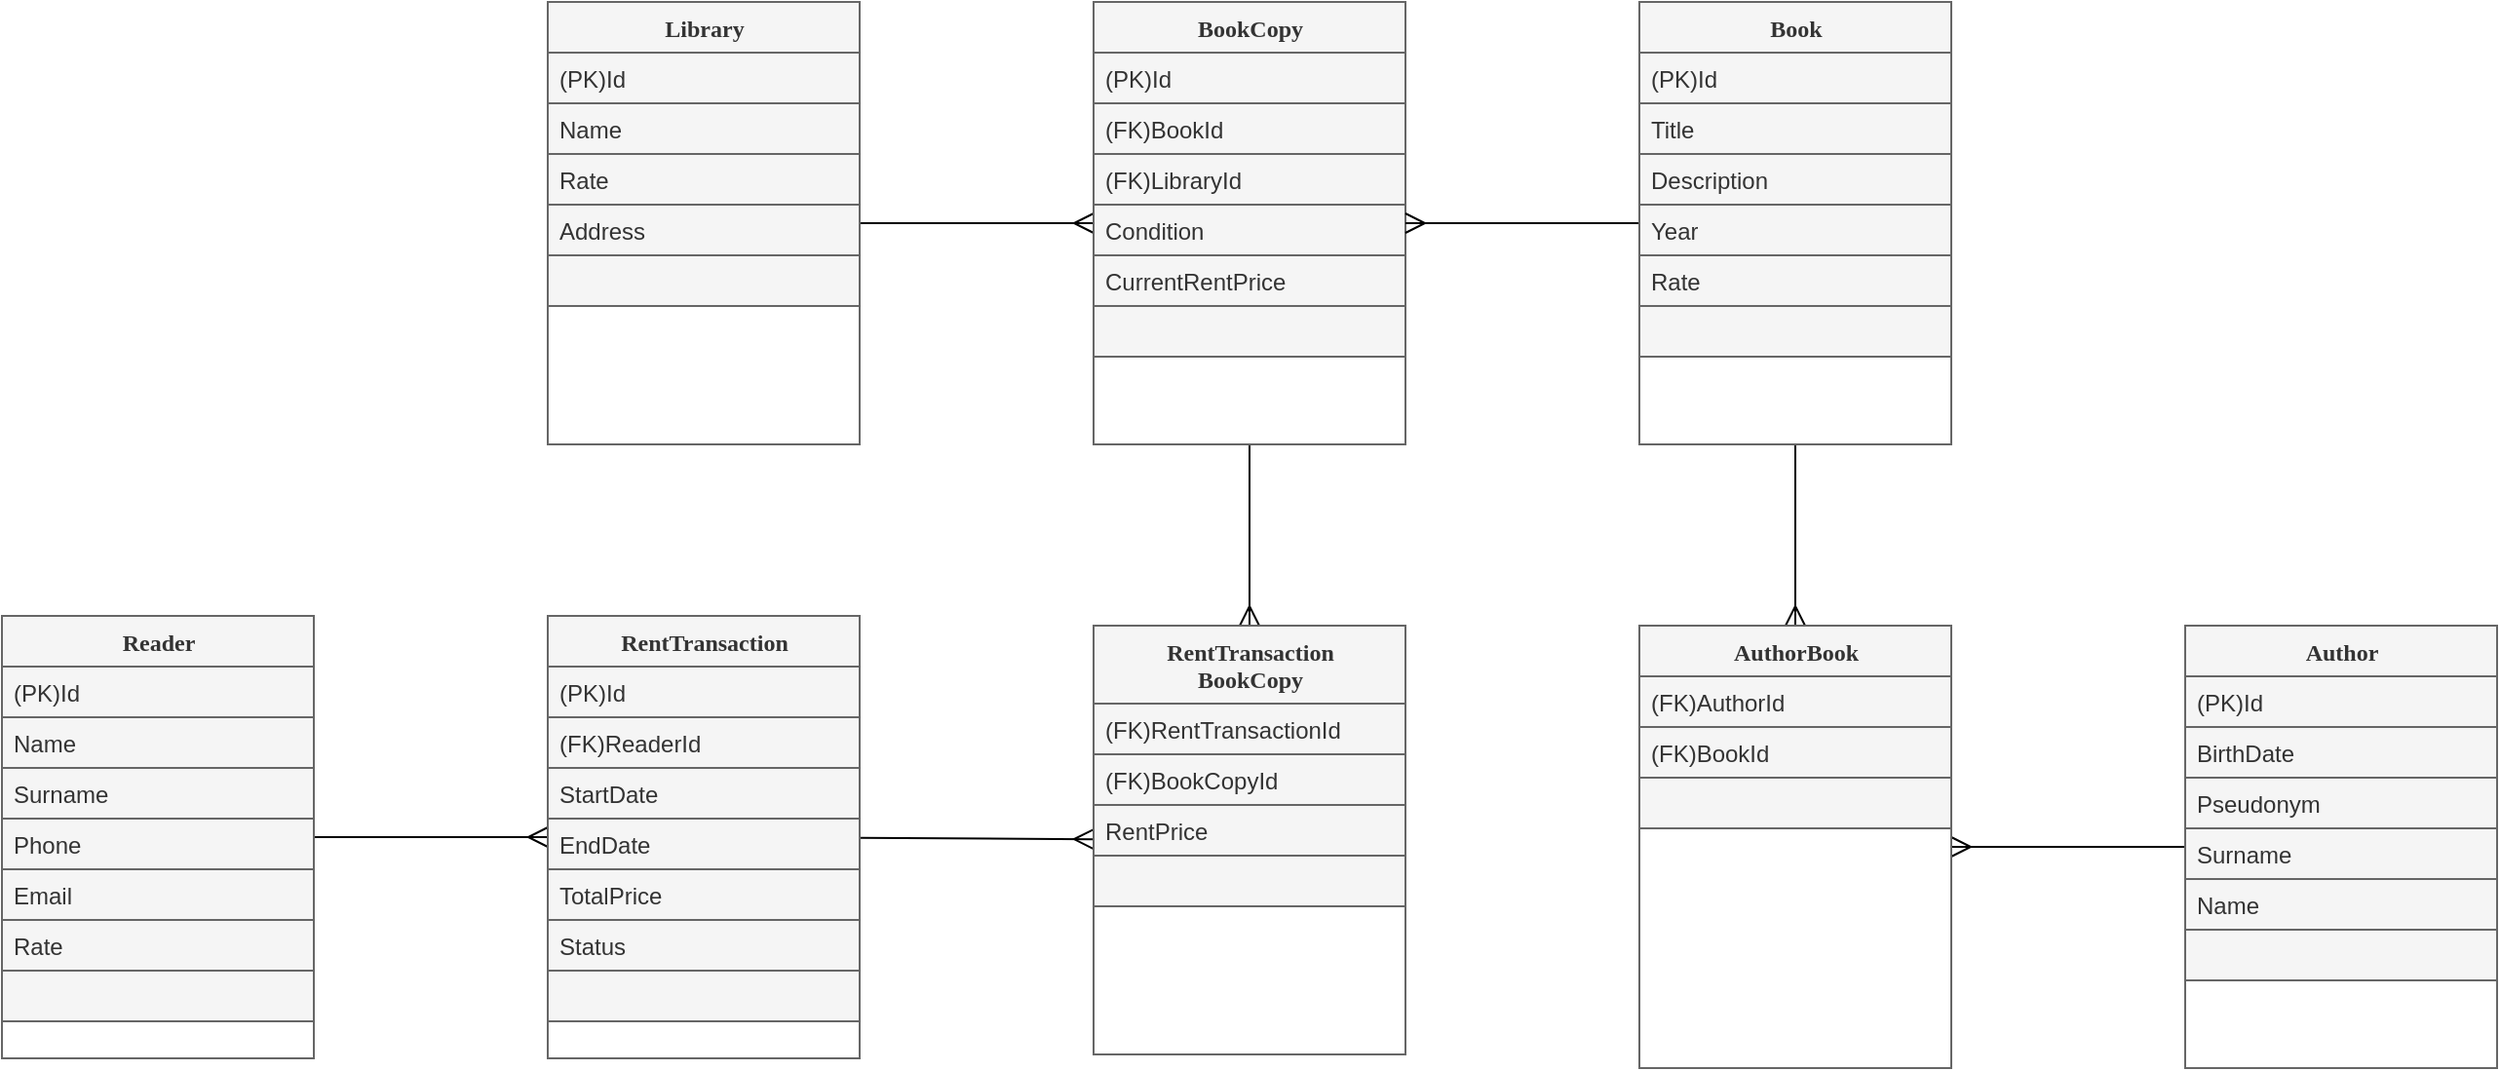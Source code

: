 <mxfile version="20.8.16" type="device"><diagram name="Page-1" id="9f46799a-70d6-7492-0946-bef42562c5a5"><mxGraphModel dx="3298" dy="126" grid="1" gridSize="10" guides="1" tooltips="1" connect="1" arrows="1" fold="1" page="1" pageScale="1" pageWidth="1100" pageHeight="850" background="none" math="0" shadow="0"><root><mxCell id="0"/><mxCell id="1" parent="0"/><mxCell id="-PpdO5hGQt2QwIZZ2mfo-66" style="edgeStyle=none;curved=1;rounded=0;orthogonalLoop=1;jettySize=auto;html=1;fontSize=12;startSize=8;endSize=8;endArrow=ERmany;endFill=0;" edge="1" parent="1" source="-PpdO5hGQt2QwIZZ2mfo-1" target="-PpdO5hGQt2QwIZZ2mfo-11"><mxGeometry relative="1" as="geometry"/></mxCell><mxCell id="-PpdO5hGQt2QwIZZ2mfo-1" value="Library" style="swimlane;html=1;fontStyle=1;align=center;verticalAlign=top;childLayout=stackLayout;horizontal=1;startSize=26;horizontalStack=0;resizeParent=1;resizeLast=0;collapsible=1;marginBottom=0;swimlaneFillColor=#ffffff;rounded=0;shadow=0;comic=0;labelBackgroundColor=none;strokeWidth=1;fontFamily=Verdana;fontSize=12;fillColor=#f5f5f5;fontColor=#333333;strokeColor=#666666;" vertex="1" parent="1"><mxGeometry x="80" y="960" width="160" height="227" as="geometry"/></mxCell><mxCell id="-PpdO5hGQt2QwIZZ2mfo-2" value="(PK)Id" style="text;html=1;align=left;verticalAlign=top;spacingLeft=4;spacingRight=4;whiteSpace=wrap;overflow=hidden;rotatable=0;points=[[0,0.5],[1,0.5]];portConstraint=eastwest;fillColor=#f5f5f5;fontColor=#333333;strokeColor=#666666;" vertex="1" parent="-PpdO5hGQt2QwIZZ2mfo-1"><mxGeometry y="26" width="160" height="26" as="geometry"/></mxCell><mxCell id="-PpdO5hGQt2QwIZZ2mfo-3" value="Name" style="text;html=1;align=left;verticalAlign=top;spacingLeft=4;spacingRight=4;whiteSpace=wrap;overflow=hidden;rotatable=0;points=[[0,0.5],[1,0.5]];portConstraint=eastwest;fillColor=#f5f5f5;fontColor=#333333;strokeColor=#666666;" vertex="1" parent="-PpdO5hGQt2QwIZZ2mfo-1"><mxGeometry y="52" width="160" height="26" as="geometry"/></mxCell><mxCell id="-PpdO5hGQt2QwIZZ2mfo-4" value="Rate&amp;nbsp;" style="text;html=1;align=left;verticalAlign=top;spacingLeft=4;spacingRight=4;whiteSpace=wrap;overflow=hidden;rotatable=0;points=[[0,0.5],[1,0.5]];portConstraint=eastwest;fillColor=#f5f5f5;fontColor=#333333;strokeColor=#666666;" vertex="1" parent="-PpdO5hGQt2QwIZZ2mfo-1"><mxGeometry y="78" width="160" height="26" as="geometry"/></mxCell><mxCell id="-PpdO5hGQt2QwIZZ2mfo-5" value="Address" style="text;html=1;align=left;verticalAlign=top;spacingLeft=4;spacingRight=4;whiteSpace=wrap;overflow=hidden;rotatable=0;points=[[0,0.5],[1,0.5]];portConstraint=eastwest;fillColor=#f5f5f5;fontColor=#333333;strokeColor=#666666;" vertex="1" parent="-PpdO5hGQt2QwIZZ2mfo-1"><mxGeometry y="104" width="160" height="26" as="geometry"/></mxCell><mxCell id="-PpdO5hGQt2QwIZZ2mfo-95" value="" style="text;html=1;align=left;verticalAlign=top;spacingLeft=4;spacingRight=4;whiteSpace=wrap;overflow=hidden;rotatable=0;points=[[0,0.5],[1,0.5]];portConstraint=eastwest;fillColor=#f5f5f5;fontColor=#333333;strokeColor=#666666;" vertex="1" parent="-PpdO5hGQt2QwIZZ2mfo-1"><mxGeometry y="130" width="160" height="26" as="geometry"/></mxCell><mxCell id="-PpdO5hGQt2QwIZZ2mfo-94" style="edgeStyle=none;curved=1;rounded=0;orthogonalLoop=1;jettySize=auto;html=1;fontSize=12;endArrow=ERmany;endFill=0;startSize=8;endSize=8;" edge="1" parent="1" source="-PpdO5hGQt2QwIZZ2mfo-11" target="-PpdO5hGQt2QwIZZ2mfo-84"><mxGeometry relative="1" as="geometry"/></mxCell><mxCell id="-PpdO5hGQt2QwIZZ2mfo-11" value="BookCopy" style="swimlane;html=1;fontStyle=1;align=center;verticalAlign=top;childLayout=stackLayout;horizontal=1;startSize=26;horizontalStack=0;resizeParent=1;resizeLast=0;collapsible=1;marginBottom=0;swimlaneFillColor=#ffffff;rounded=0;shadow=0;comic=0;labelBackgroundColor=none;strokeWidth=1;fontFamily=Verdana;fontSize=12;fillColor=#f5f5f5;fontColor=#333333;strokeColor=#666666;" vertex="1" parent="1"><mxGeometry x="360" y="960" width="160" height="227" as="geometry"/></mxCell><mxCell id="-PpdO5hGQt2QwIZZ2mfo-12" value="(PK)Id" style="text;html=1;align=left;verticalAlign=top;spacingLeft=4;spacingRight=4;whiteSpace=wrap;overflow=hidden;rotatable=0;points=[[0,0.5],[1,0.5]];portConstraint=eastwest;fillColor=#f5f5f5;fontColor=#333333;strokeColor=#666666;" vertex="1" parent="-PpdO5hGQt2QwIZZ2mfo-11"><mxGeometry y="26" width="160" height="26" as="geometry"/></mxCell><mxCell id="-PpdO5hGQt2QwIZZ2mfo-13" value="(FK)BookId" style="text;html=1;align=left;verticalAlign=top;spacingLeft=4;spacingRight=4;whiteSpace=wrap;overflow=hidden;rotatable=0;points=[[0,0.5],[1,0.5]];portConstraint=eastwest;fillColor=#f5f5f5;fontColor=#333333;strokeColor=#666666;" vertex="1" parent="-PpdO5hGQt2QwIZZ2mfo-11"><mxGeometry y="52" width="160" height="26" as="geometry"/></mxCell><mxCell id="-PpdO5hGQt2QwIZZ2mfo-14" value="(FK)LibraryId" style="text;html=1;align=left;verticalAlign=top;spacingLeft=4;spacingRight=4;whiteSpace=wrap;overflow=hidden;rotatable=0;points=[[0,0.5],[1,0.5]];portConstraint=eastwest;fillColor=#f5f5f5;fontColor=#333333;strokeColor=#666666;" vertex="1" parent="-PpdO5hGQt2QwIZZ2mfo-11"><mxGeometry y="78" width="160" height="26" as="geometry"/></mxCell><mxCell id="-PpdO5hGQt2QwIZZ2mfo-15" value="Сondition" style="text;html=1;align=left;verticalAlign=top;spacingLeft=4;spacingRight=4;whiteSpace=wrap;overflow=hidden;rotatable=0;points=[[0,0.5],[1,0.5]];portConstraint=eastwest;fillColor=#f5f5f5;fontColor=#333333;strokeColor=#666666;" vertex="1" parent="-PpdO5hGQt2QwIZZ2mfo-11"><mxGeometry y="104" width="160" height="26" as="geometry"/></mxCell><mxCell id="-PpdO5hGQt2QwIZZ2mfo-19" value="CurrentRentPrice" style="text;html=1;align=left;verticalAlign=top;spacingLeft=4;spacingRight=4;whiteSpace=wrap;overflow=hidden;rotatable=0;points=[[0,0.5],[1,0.5]];portConstraint=eastwest;fillColor=#f5f5f5;fontColor=#333333;strokeColor=#666666;" vertex="1" parent="-PpdO5hGQt2QwIZZ2mfo-11"><mxGeometry y="130" width="160" height="26" as="geometry"/></mxCell><mxCell id="-PpdO5hGQt2QwIZZ2mfo-96" value="" style="text;html=1;align=left;verticalAlign=top;spacingLeft=4;spacingRight=4;whiteSpace=wrap;overflow=hidden;rotatable=0;points=[[0,0.5],[1,0.5]];portConstraint=eastwest;fillColor=#f5f5f5;fontColor=#333333;strokeColor=#666666;" vertex="1" parent="-PpdO5hGQt2QwIZZ2mfo-11"><mxGeometry y="156" width="160" height="26" as="geometry"/></mxCell><mxCell id="-PpdO5hGQt2QwIZZ2mfo-68" style="edgeStyle=none;curved=1;rounded=0;orthogonalLoop=1;jettySize=auto;html=1;fontSize=12;endArrow=ERmany;endFill=0;startSize=8;endSize=8;" edge="1" parent="1" source="-PpdO5hGQt2QwIZZ2mfo-20" target="-PpdO5hGQt2QwIZZ2mfo-11"><mxGeometry relative="1" as="geometry"/></mxCell><mxCell id="-PpdO5hGQt2QwIZZ2mfo-80" style="edgeStyle=none;curved=1;rounded=0;orthogonalLoop=1;jettySize=auto;html=1;fontSize=12;endArrow=ERmany;endFill=0;startSize=8;endSize=8;" edge="1" parent="1" source="-PpdO5hGQt2QwIZZ2mfo-20" target="-PpdO5hGQt2QwIZZ2mfo-71"><mxGeometry relative="1" as="geometry"/></mxCell><mxCell id="-PpdO5hGQt2QwIZZ2mfo-20" value="Book" style="swimlane;html=1;fontStyle=1;align=center;verticalAlign=top;childLayout=stackLayout;horizontal=1;startSize=26;horizontalStack=0;resizeParent=1;resizeLast=0;collapsible=1;marginBottom=0;swimlaneFillColor=#ffffff;rounded=0;shadow=0;comic=0;labelBackgroundColor=none;strokeWidth=1;fontFamily=Verdana;fontSize=12;fillColor=#f5f5f5;fontColor=#333333;strokeColor=#666666;" vertex="1" parent="1"><mxGeometry x="640" y="960" width="160" height="227" as="geometry"/></mxCell><mxCell id="-PpdO5hGQt2QwIZZ2mfo-21" value="(PK)Id" style="text;html=1;align=left;verticalAlign=top;spacingLeft=4;spacingRight=4;whiteSpace=wrap;overflow=hidden;rotatable=0;points=[[0,0.5],[1,0.5]];portConstraint=eastwest;fillColor=#f5f5f5;fontColor=#333333;strokeColor=#666666;" vertex="1" parent="-PpdO5hGQt2QwIZZ2mfo-20"><mxGeometry y="26" width="160" height="26" as="geometry"/></mxCell><mxCell id="-PpdO5hGQt2QwIZZ2mfo-22" value="Title" style="text;html=1;align=left;verticalAlign=top;spacingLeft=4;spacingRight=4;whiteSpace=wrap;overflow=hidden;rotatable=0;points=[[0,0.5],[1,0.5]];portConstraint=eastwest;fillColor=#f5f5f5;fontColor=#333333;strokeColor=#666666;" vertex="1" parent="-PpdO5hGQt2QwIZZ2mfo-20"><mxGeometry y="52" width="160" height="26" as="geometry"/></mxCell><mxCell id="-PpdO5hGQt2QwIZZ2mfo-23" value="Description" style="text;html=1;align=left;verticalAlign=top;spacingLeft=4;spacingRight=4;whiteSpace=wrap;overflow=hidden;rotatable=0;points=[[0,0.5],[1,0.5]];portConstraint=eastwest;fillColor=#f5f5f5;fontColor=#333333;strokeColor=#666666;" vertex="1" parent="-PpdO5hGQt2QwIZZ2mfo-20"><mxGeometry y="78" width="160" height="26" as="geometry"/></mxCell><mxCell id="-PpdO5hGQt2QwIZZ2mfo-24" value="Year" style="text;html=1;align=left;verticalAlign=top;spacingLeft=4;spacingRight=4;whiteSpace=wrap;overflow=hidden;rotatable=0;points=[[0,0.5],[1,0.5]];portConstraint=eastwest;fillColor=#f5f5f5;fontColor=#333333;strokeColor=#666666;" vertex="1" parent="-PpdO5hGQt2QwIZZ2mfo-20"><mxGeometry y="104" width="160" height="26" as="geometry"/></mxCell><mxCell id="-PpdO5hGQt2QwIZZ2mfo-25" value="Rate" style="text;html=1;align=left;verticalAlign=top;spacingLeft=4;spacingRight=4;whiteSpace=wrap;overflow=hidden;rotatable=0;points=[[0,0.5],[1,0.5]];portConstraint=eastwest;fillColor=#f5f5f5;fontColor=#333333;strokeColor=#666666;" vertex="1" parent="-PpdO5hGQt2QwIZZ2mfo-20"><mxGeometry y="130" width="160" height="26" as="geometry"/></mxCell><mxCell id="-PpdO5hGQt2QwIZZ2mfo-97" value="" style="text;html=1;align=left;verticalAlign=top;spacingLeft=4;spacingRight=4;whiteSpace=wrap;overflow=hidden;rotatable=0;points=[[0,0.5],[1,0.5]];portConstraint=eastwest;fillColor=#f5f5f5;fontColor=#333333;strokeColor=#666666;" vertex="1" parent="-PpdO5hGQt2QwIZZ2mfo-20"><mxGeometry y="156" width="160" height="26" as="geometry"/></mxCell><mxCell id="-PpdO5hGQt2QwIZZ2mfo-70" style="edgeStyle=none;curved=1;rounded=0;orthogonalLoop=1;jettySize=auto;html=1;fontSize=12;endArrow=ERmany;endFill=0;startSize=8;endSize=8;" edge="1" parent="1" source="-PpdO5hGQt2QwIZZ2mfo-29" target="-PpdO5hGQt2QwIZZ2mfo-38"><mxGeometry relative="1" as="geometry"/></mxCell><mxCell id="-PpdO5hGQt2QwIZZ2mfo-29" value="Reader" style="swimlane;html=1;fontStyle=1;align=center;verticalAlign=top;childLayout=stackLayout;horizontal=1;startSize=26;horizontalStack=0;resizeParent=1;resizeLast=0;collapsible=1;marginBottom=0;swimlaneFillColor=#ffffff;rounded=0;shadow=0;comic=0;labelBackgroundColor=none;strokeWidth=1;fontFamily=Verdana;fontSize=12;fillColor=#f5f5f5;fontColor=#333333;strokeColor=#666666;" vertex="1" parent="1"><mxGeometry x="-200" y="1275" width="160" height="227" as="geometry"/></mxCell><mxCell id="-PpdO5hGQt2QwIZZ2mfo-30" value="(PK)Id" style="text;html=1;align=left;verticalAlign=top;spacingLeft=4;spacingRight=4;whiteSpace=wrap;overflow=hidden;rotatable=0;points=[[0,0.5],[1,0.5]];portConstraint=eastwest;fillColor=#f5f5f5;fontColor=#333333;strokeColor=#666666;" vertex="1" parent="-PpdO5hGQt2QwIZZ2mfo-29"><mxGeometry y="26" width="160" height="26" as="geometry"/></mxCell><mxCell id="-PpdO5hGQt2QwIZZ2mfo-31" value="Name" style="text;html=1;align=left;verticalAlign=top;spacingLeft=4;spacingRight=4;whiteSpace=wrap;overflow=hidden;rotatable=0;points=[[0,0.5],[1,0.5]];portConstraint=eastwest;fillColor=#f5f5f5;fontColor=#333333;strokeColor=#666666;" vertex="1" parent="-PpdO5hGQt2QwIZZ2mfo-29"><mxGeometry y="52" width="160" height="26" as="geometry"/></mxCell><mxCell id="-PpdO5hGQt2QwIZZ2mfo-32" value="Surname" style="text;html=1;align=left;verticalAlign=top;spacingLeft=4;spacingRight=4;whiteSpace=wrap;overflow=hidden;rotatable=0;points=[[0,0.5],[1,0.5]];portConstraint=eastwest;fillColor=#f5f5f5;fontColor=#333333;strokeColor=#666666;" vertex="1" parent="-PpdO5hGQt2QwIZZ2mfo-29"><mxGeometry y="78" width="160" height="26" as="geometry"/></mxCell><mxCell id="-PpdO5hGQt2QwIZZ2mfo-33" value="Phone" style="text;html=1;align=left;verticalAlign=top;spacingLeft=4;spacingRight=4;whiteSpace=wrap;overflow=hidden;rotatable=0;points=[[0,0.5],[1,0.5]];portConstraint=eastwest;fillColor=#f5f5f5;fontColor=#333333;strokeColor=#666666;" vertex="1" parent="-PpdO5hGQt2QwIZZ2mfo-29"><mxGeometry y="104" width="160" height="26" as="geometry"/></mxCell><mxCell id="-PpdO5hGQt2QwIZZ2mfo-34" value="Email" style="text;html=1;align=left;verticalAlign=top;spacingLeft=4;spacingRight=4;whiteSpace=wrap;overflow=hidden;rotatable=0;points=[[0,0.5],[1,0.5]];portConstraint=eastwest;fillColor=#f5f5f5;fontColor=#333333;strokeColor=#666666;" vertex="1" parent="-PpdO5hGQt2QwIZZ2mfo-29"><mxGeometry y="130" width="160" height="26" as="geometry"/></mxCell><mxCell id="-PpdO5hGQt2QwIZZ2mfo-36" value="Rate" style="text;html=1;align=left;verticalAlign=top;spacingLeft=4;spacingRight=4;whiteSpace=wrap;overflow=hidden;rotatable=0;points=[[0,0.5],[1,0.5]];portConstraint=eastwest;fillColor=#f5f5f5;fontColor=#333333;strokeColor=#666666;" vertex="1" parent="-PpdO5hGQt2QwIZZ2mfo-29"><mxGeometry y="156" width="160" height="26" as="geometry"/></mxCell><mxCell id="-PpdO5hGQt2QwIZZ2mfo-37" value="" style="text;html=1;align=left;verticalAlign=top;spacingLeft=4;spacingRight=4;whiteSpace=wrap;overflow=hidden;rotatable=0;points=[[0,0.5],[1,0.5]];portConstraint=eastwest;fillColor=#f5f5f5;fontColor=#333333;strokeColor=#666666;" vertex="1" parent="-PpdO5hGQt2QwIZZ2mfo-29"><mxGeometry y="182" width="160" height="26" as="geometry"/></mxCell><mxCell id="-PpdO5hGQt2QwIZZ2mfo-93" style="edgeStyle=none;curved=1;rounded=0;orthogonalLoop=1;jettySize=auto;html=1;fontSize=12;endArrow=ERmany;endFill=0;startSize=8;endSize=8;" edge="1" parent="1" source="-PpdO5hGQt2QwIZZ2mfo-38" target="-PpdO5hGQt2QwIZZ2mfo-84"><mxGeometry relative="1" as="geometry"/></mxCell><mxCell id="-PpdO5hGQt2QwIZZ2mfo-38" value="RentTransaction" style="swimlane;html=1;fontStyle=1;align=center;verticalAlign=top;childLayout=stackLayout;horizontal=1;startSize=26;horizontalStack=0;resizeParent=1;resizeLast=0;collapsible=1;marginBottom=0;swimlaneFillColor=#ffffff;rounded=0;shadow=0;comic=0;labelBackgroundColor=none;strokeWidth=1;fontFamily=Verdana;fontSize=12;fillColor=#f5f5f5;fontColor=#333333;strokeColor=#666666;" vertex="1" parent="1"><mxGeometry x="80" y="1275" width="160" height="227" as="geometry"/></mxCell><mxCell id="-PpdO5hGQt2QwIZZ2mfo-39" value="(PK)Id" style="text;html=1;align=left;verticalAlign=top;spacingLeft=4;spacingRight=4;whiteSpace=wrap;overflow=hidden;rotatable=0;points=[[0,0.5],[1,0.5]];portConstraint=eastwest;fillColor=#f5f5f5;fontColor=#333333;strokeColor=#666666;" vertex="1" parent="-PpdO5hGQt2QwIZZ2mfo-38"><mxGeometry y="26" width="160" height="26" as="geometry"/></mxCell><mxCell id="-PpdO5hGQt2QwIZZ2mfo-40" value="(FK)ReaderId" style="text;html=1;align=left;verticalAlign=top;spacingLeft=4;spacingRight=4;whiteSpace=wrap;overflow=hidden;rotatable=0;points=[[0,0.5],[1,0.5]];portConstraint=eastwest;fillColor=#f5f5f5;fontColor=#333333;strokeColor=#666666;" vertex="1" parent="-PpdO5hGQt2QwIZZ2mfo-38"><mxGeometry y="52" width="160" height="26" as="geometry"/></mxCell><mxCell id="-PpdO5hGQt2QwIZZ2mfo-41" value="StartDate" style="text;html=1;align=left;verticalAlign=top;spacingLeft=4;spacingRight=4;whiteSpace=wrap;overflow=hidden;rotatable=0;points=[[0,0.5],[1,0.5]];portConstraint=eastwest;fillColor=#f5f5f5;fontColor=#333333;strokeColor=#666666;" vertex="1" parent="-PpdO5hGQt2QwIZZ2mfo-38"><mxGeometry y="78" width="160" height="26" as="geometry"/></mxCell><mxCell id="-PpdO5hGQt2QwIZZ2mfo-42" value="EndDate" style="text;html=1;align=left;verticalAlign=top;spacingLeft=4;spacingRight=4;whiteSpace=wrap;overflow=hidden;rotatable=0;points=[[0,0.5],[1,0.5]];portConstraint=eastwest;fillColor=#f5f5f5;fontColor=#333333;strokeColor=#666666;" vertex="1" parent="-PpdO5hGQt2QwIZZ2mfo-38"><mxGeometry y="104" width="160" height="26" as="geometry"/></mxCell><mxCell id="-PpdO5hGQt2QwIZZ2mfo-43" value="TotalPrice" style="text;html=1;align=left;verticalAlign=top;spacingLeft=4;spacingRight=4;whiteSpace=wrap;overflow=hidden;rotatable=0;points=[[0,0.5],[1,0.5]];portConstraint=eastwest;fillColor=#f5f5f5;fontColor=#333333;strokeColor=#666666;" vertex="1" parent="-PpdO5hGQt2QwIZZ2mfo-38"><mxGeometry y="130" width="160" height="26" as="geometry"/></mxCell><mxCell id="-PpdO5hGQt2QwIZZ2mfo-45" value="Status" style="text;html=1;align=left;verticalAlign=top;spacingLeft=4;spacingRight=4;whiteSpace=wrap;overflow=hidden;rotatable=0;points=[[0,0.5],[1,0.5]];portConstraint=eastwest;fillColor=#f5f5f5;fontColor=#333333;strokeColor=#666666;" vertex="1" parent="-PpdO5hGQt2QwIZZ2mfo-38"><mxGeometry y="156" width="160" height="26" as="geometry"/></mxCell><mxCell id="-PpdO5hGQt2QwIZZ2mfo-46" value="" style="text;html=1;align=left;verticalAlign=top;spacingLeft=4;spacingRight=4;whiteSpace=wrap;overflow=hidden;rotatable=0;points=[[0,0.5],[1,0.5]];portConstraint=eastwest;fillColor=#f5f5f5;fontColor=#333333;strokeColor=#666666;" vertex="1" parent="-PpdO5hGQt2QwIZZ2mfo-38"><mxGeometry y="182" width="160" height="26" as="geometry"/></mxCell><mxCell id="-PpdO5hGQt2QwIZZ2mfo-83" style="edgeStyle=none;curved=1;rounded=0;orthogonalLoop=1;jettySize=auto;html=1;fontSize=12;endArrow=ERmany;endFill=0;startSize=8;endSize=8;" edge="1" parent="1" source="-PpdO5hGQt2QwIZZ2mfo-56" target="-PpdO5hGQt2QwIZZ2mfo-71"><mxGeometry relative="1" as="geometry"/></mxCell><mxCell id="-PpdO5hGQt2QwIZZ2mfo-56" value="Author" style="swimlane;html=1;fontStyle=1;align=center;verticalAlign=top;childLayout=stackLayout;horizontal=1;startSize=26;horizontalStack=0;resizeParent=1;resizeLast=0;collapsible=1;marginBottom=0;swimlaneFillColor=#ffffff;rounded=0;shadow=0;comic=0;labelBackgroundColor=none;strokeWidth=1;fontFamily=Verdana;fontSize=12;fillColor=#f5f5f5;fontColor=#333333;strokeColor=#666666;" vertex="1" parent="1"><mxGeometry x="920" y="1280" width="160" height="227" as="geometry"/></mxCell><mxCell id="-PpdO5hGQt2QwIZZ2mfo-57" value="(PK)Id" style="text;html=1;align=left;verticalAlign=top;spacingLeft=4;spacingRight=4;whiteSpace=wrap;overflow=hidden;rotatable=0;points=[[0,0.5],[1,0.5]];portConstraint=eastwest;fillColor=#f5f5f5;fontColor=#333333;strokeColor=#666666;" vertex="1" parent="-PpdO5hGQt2QwIZZ2mfo-56"><mxGeometry y="26" width="160" height="26" as="geometry"/></mxCell><mxCell id="-PpdO5hGQt2QwIZZ2mfo-109" value="BirthDate" style="text;html=1;align=left;verticalAlign=top;spacingLeft=4;spacingRight=4;whiteSpace=wrap;overflow=hidden;rotatable=0;points=[[0,0.5],[1,0.5]];portConstraint=eastwest;fillColor=#f5f5f5;fontColor=#333333;strokeColor=#666666;" vertex="1" parent="-PpdO5hGQt2QwIZZ2mfo-56"><mxGeometry y="52" width="160" height="26" as="geometry"/></mxCell><mxCell id="-PpdO5hGQt2QwIZZ2mfo-108" value="Pseudonym" style="text;html=1;align=left;verticalAlign=top;spacingLeft=4;spacingRight=4;whiteSpace=wrap;overflow=hidden;rotatable=0;points=[[0,0.5],[1,0.5]];portConstraint=eastwest;fillColor=#f5f5f5;fontColor=#333333;strokeColor=#666666;" vertex="1" parent="-PpdO5hGQt2QwIZZ2mfo-56"><mxGeometry y="78" width="160" height="26" as="geometry"/></mxCell><mxCell id="-PpdO5hGQt2QwIZZ2mfo-107" value="Surname" style="text;html=1;align=left;verticalAlign=top;spacingLeft=4;spacingRight=4;whiteSpace=wrap;overflow=hidden;rotatable=0;points=[[0,0.5],[1,0.5]];portConstraint=eastwest;fillColor=#f5f5f5;fontColor=#333333;strokeColor=#666666;" vertex="1" parent="-PpdO5hGQt2QwIZZ2mfo-56"><mxGeometry y="104" width="160" height="26" as="geometry"/></mxCell><mxCell id="-PpdO5hGQt2QwIZZ2mfo-106" value="Name" style="text;html=1;align=left;verticalAlign=top;spacingLeft=4;spacingRight=4;whiteSpace=wrap;overflow=hidden;rotatable=0;points=[[0,0.5],[1,0.5]];portConstraint=eastwest;fillColor=#f5f5f5;fontColor=#333333;strokeColor=#666666;" vertex="1" parent="-PpdO5hGQt2QwIZZ2mfo-56"><mxGeometry y="130" width="160" height="26" as="geometry"/></mxCell><mxCell id="-PpdO5hGQt2QwIZZ2mfo-110" value="" style="text;html=1;align=left;verticalAlign=top;spacingLeft=4;spacingRight=4;whiteSpace=wrap;overflow=hidden;rotatable=0;points=[[0,0.5],[1,0.5]];portConstraint=eastwest;fillColor=#f5f5f5;fontColor=#333333;strokeColor=#666666;" vertex="1" parent="-PpdO5hGQt2QwIZZ2mfo-56"><mxGeometry y="156" width="160" height="26" as="geometry"/></mxCell><mxCell id="-PpdO5hGQt2QwIZZ2mfo-71" value="AuthorBook" style="swimlane;html=1;fontStyle=1;align=center;verticalAlign=top;childLayout=stackLayout;horizontal=1;startSize=26;horizontalStack=0;resizeParent=1;resizeLast=0;collapsible=1;marginBottom=0;swimlaneFillColor=#ffffff;rounded=0;shadow=0;comic=0;labelBackgroundColor=none;strokeWidth=1;fontFamily=Verdana;fontSize=12;fillColor=#f5f5f5;fontColor=#333333;strokeColor=#666666;" vertex="1" parent="1"><mxGeometry x="640" y="1280" width="160" height="227" as="geometry"/></mxCell><mxCell id="-PpdO5hGQt2QwIZZ2mfo-72" value="(FK)AuthorId" style="text;html=1;align=left;verticalAlign=top;spacingLeft=4;spacingRight=4;whiteSpace=wrap;overflow=hidden;rotatable=0;points=[[0,0.5],[1,0.5]];portConstraint=eastwest;fillColor=#f5f5f5;fontColor=#333333;strokeColor=#666666;" vertex="1" parent="-PpdO5hGQt2QwIZZ2mfo-71"><mxGeometry y="26" width="160" height="26" as="geometry"/></mxCell><mxCell id="-PpdO5hGQt2QwIZZ2mfo-73" value="(FK)BookId" style="text;html=1;align=left;verticalAlign=top;spacingLeft=4;spacingRight=4;whiteSpace=wrap;overflow=hidden;rotatable=0;points=[[0,0.5],[1,0.5]];portConstraint=eastwest;fillColor=#f5f5f5;fontColor=#333333;strokeColor=#666666;" vertex="1" parent="-PpdO5hGQt2QwIZZ2mfo-71"><mxGeometry y="52" width="160" height="26" as="geometry"/></mxCell><mxCell id="-PpdO5hGQt2QwIZZ2mfo-79" value="" style="text;html=1;align=left;verticalAlign=top;spacingLeft=4;spacingRight=4;whiteSpace=wrap;overflow=hidden;rotatable=0;points=[[0,0.5],[1,0.5]];portConstraint=eastwest;fillColor=#f5f5f5;fontColor=#333333;strokeColor=#666666;" vertex="1" parent="-PpdO5hGQt2QwIZZ2mfo-71"><mxGeometry y="78" width="160" height="26" as="geometry"/></mxCell><mxCell id="-PpdO5hGQt2QwIZZ2mfo-84" value="RentTransaction&lt;br&gt;BookCopy" style="swimlane;html=1;fontStyle=1;align=center;verticalAlign=top;childLayout=stackLayout;horizontal=1;startSize=40;horizontalStack=0;resizeParent=1;resizeLast=0;collapsible=1;marginBottom=0;swimlaneFillColor=#ffffff;rounded=0;shadow=0;comic=0;labelBackgroundColor=none;strokeWidth=1;fontFamily=Verdana;fontSize=12;fillColor=#f5f5f5;fontColor=#333333;strokeColor=#666666;" vertex="1" parent="1"><mxGeometry x="360" y="1280" width="160" height="220" as="geometry"/></mxCell><mxCell id="-PpdO5hGQt2QwIZZ2mfo-85" value="(FK)RentTransactionId" style="text;html=1;align=left;verticalAlign=top;spacingLeft=4;spacingRight=4;whiteSpace=wrap;overflow=hidden;rotatable=0;points=[[0,0.5],[1,0.5]];portConstraint=eastwest;fillColor=#f5f5f5;fontColor=#333333;strokeColor=#666666;" vertex="1" parent="-PpdO5hGQt2QwIZZ2mfo-84"><mxGeometry y="40" width="160" height="26" as="geometry"/></mxCell><mxCell id="-PpdO5hGQt2QwIZZ2mfo-86" value="(FK)BookCopyId" style="text;html=1;align=left;verticalAlign=top;spacingLeft=4;spacingRight=4;whiteSpace=wrap;overflow=hidden;rotatable=0;points=[[0,0.5],[1,0.5]];portConstraint=eastwest;fillColor=#f5f5f5;fontColor=#333333;strokeColor=#666666;" vertex="1" parent="-PpdO5hGQt2QwIZZ2mfo-84"><mxGeometry y="66" width="160" height="26" as="geometry"/></mxCell><mxCell id="-PpdO5hGQt2QwIZZ2mfo-87" value="RentPrice" style="text;html=1;align=left;verticalAlign=top;spacingLeft=4;spacingRight=4;whiteSpace=wrap;overflow=hidden;rotatable=0;points=[[0,0.5],[1,0.5]];portConstraint=eastwest;fillColor=#f5f5f5;fontColor=#333333;strokeColor=#666666;" vertex="1" parent="-PpdO5hGQt2QwIZZ2mfo-84"><mxGeometry y="92" width="160" height="26" as="geometry"/></mxCell><mxCell id="-PpdO5hGQt2QwIZZ2mfo-88" value="" style="text;html=1;align=left;verticalAlign=top;spacingLeft=4;spacingRight=4;whiteSpace=wrap;overflow=hidden;rotatable=0;points=[[0,0.5],[1,0.5]];portConstraint=eastwest;fillColor=#f5f5f5;fontColor=#333333;strokeColor=#666666;" vertex="1" parent="-PpdO5hGQt2QwIZZ2mfo-84"><mxGeometry y="118" width="160" height="26" as="geometry"/></mxCell></root></mxGraphModel></diagram></mxfile>